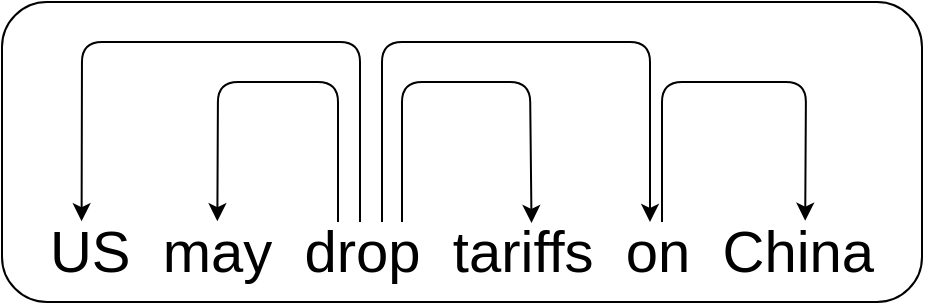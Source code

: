 <mxfile version="20.8.20" type="github">
  <diagram id="NiAK85DJf5zLJbzDnwLv" name="第 1 页">
    <mxGraphModel dx="1702" dy="1580" grid="1" gridSize="10" guides="1" tooltips="1" connect="1" arrows="1" fold="1" page="1" pageScale="1" pageWidth="827" pageHeight="1169" math="0" shadow="0">
      <root>
        <mxCell id="0" />
        <mxCell id="1" parent="0" />
        <mxCell id="IjzishjyidC8sh-iXdDE-1" value="" style="rounded=1;whiteSpace=wrap;html=1;" vertex="1" parent="1">
          <mxGeometry x="-780" y="-1160" width="460" height="150" as="geometry" />
        </mxCell>
        <mxCell id="IjzishjyidC8sh-iXdDE-2" value="US&amp;nbsp; may&amp;nbsp; drop&amp;nbsp; tariffs&amp;nbsp; on&amp;nbsp; China" style="text;html=1;strokeColor=none;fillColor=none;align=center;verticalAlign=middle;whiteSpace=wrap;rounded=0;fontSize=29;" vertex="1" parent="1">
          <mxGeometry x="-770" y="-1050" width="440" height="30" as="geometry" />
        </mxCell>
        <mxCell id="IjzishjyidC8sh-iXdDE-6" value="" style="endArrow=classic;html=1;rounded=1;fontSize=29;entryX=0.07;entryY=-0.013;entryDx=0;entryDy=0;entryPerimeter=0;" edge="1" parent="1">
          <mxGeometry width="50" height="50" relative="1" as="geometry">
            <mxPoint x="-601" y="-1050" as="sourcePoint" />
            <mxPoint x="-740.2" y="-1050.39" as="targetPoint" />
            <Array as="points">
              <mxPoint x="-601" y="-1140" />
              <mxPoint x="-740" y="-1140" />
            </Array>
          </mxGeometry>
        </mxCell>
        <mxCell id="IjzishjyidC8sh-iXdDE-7" value="" style="endArrow=classic;html=1;rounded=1;fontSize=29;entryX=0.222;entryY=-0.013;entryDx=0;entryDy=0;entryPerimeter=0;" edge="1" parent="1" target="IjzishjyidC8sh-iXdDE-2">
          <mxGeometry width="50" height="50" relative="1" as="geometry">
            <mxPoint x="-612" y="-1050" as="sourcePoint" />
            <mxPoint x="-550" y="-1100" as="targetPoint" />
            <Array as="points">
              <mxPoint x="-612" y="-1120" />
              <mxPoint x="-672" y="-1120" />
            </Array>
          </mxGeometry>
        </mxCell>
        <mxCell id="IjzishjyidC8sh-iXdDE-8" value="" style="endArrow=classic;html=1;rounded=1;fontSize=29;" edge="1" parent="1">
          <mxGeometry width="50" height="50" relative="1" as="geometry">
            <mxPoint x="-590" y="-1050" as="sourcePoint" />
            <mxPoint x="-456" y="-1050" as="targetPoint" />
            <Array as="points">
              <mxPoint x="-590" y="-1140" />
              <mxPoint x="-456" y="-1140" />
              <mxPoint x="-456" y="-1060" />
            </Array>
          </mxGeometry>
        </mxCell>
        <mxCell id="IjzishjyidC8sh-iXdDE-9" value="" style="endArrow=classic;html=1;rounded=1;fontSize=29;entryX=0.579;entryY=0.016;entryDx=0;entryDy=0;entryPerimeter=0;" edge="1" parent="1" target="IjzishjyidC8sh-iXdDE-2">
          <mxGeometry width="50" height="50" relative="1" as="geometry">
            <mxPoint x="-580" y="-1050" as="sourcePoint" />
            <mxPoint x="-516" y="-1050" as="targetPoint" />
            <Array as="points">
              <mxPoint x="-580" y="-1120" />
              <mxPoint x="-516" y="-1120" />
            </Array>
          </mxGeometry>
        </mxCell>
        <mxCell id="IjzishjyidC8sh-iXdDE-10" value="" style="endArrow=classic;html=1;rounded=1;fontSize=29;entryX=0.89;entryY=-0.022;entryDx=0;entryDy=0;entryPerimeter=0;" edge="1" parent="1" target="IjzishjyidC8sh-iXdDE-2">
          <mxGeometry width="50" height="50" relative="1" as="geometry">
            <mxPoint x="-450" y="-1050" as="sourcePoint" />
            <mxPoint x="-400" y="-1100" as="targetPoint" />
            <Array as="points">
              <mxPoint x="-450" y="-1120" />
              <mxPoint x="-378" y="-1120" />
            </Array>
          </mxGeometry>
        </mxCell>
      </root>
    </mxGraphModel>
  </diagram>
</mxfile>
